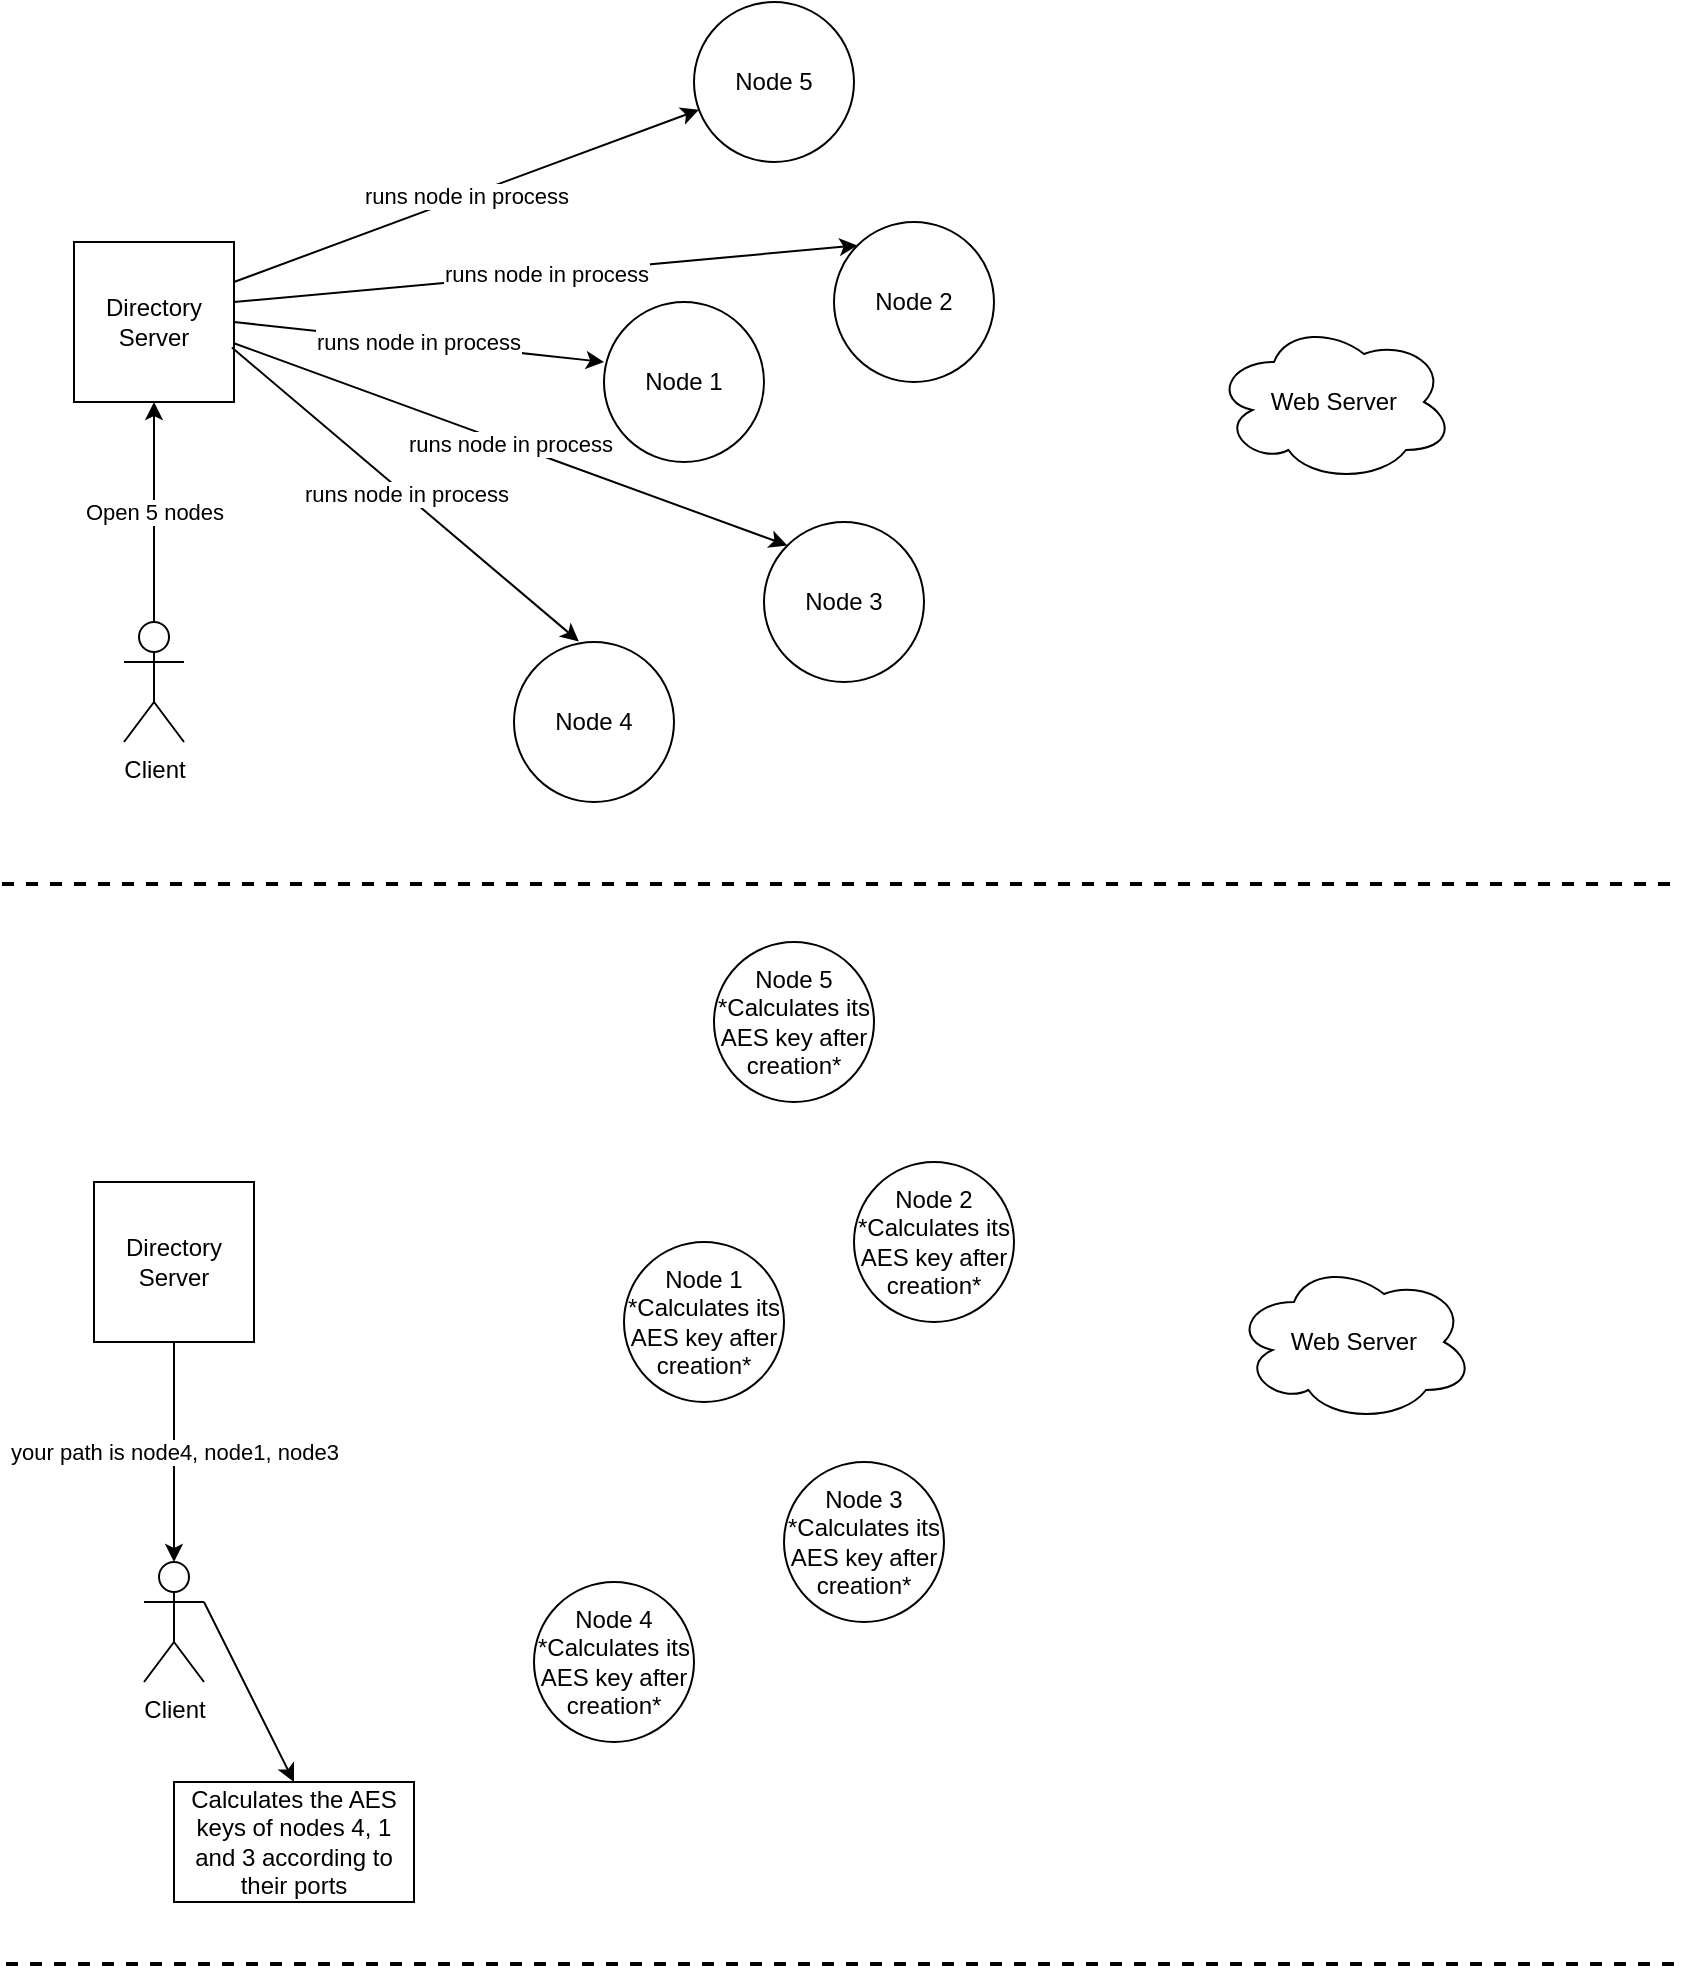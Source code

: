 <mxfile version="24.7.7">
  <diagram name="Page-1" id="RCV1wqwRzOv9mQUZXe0J">
    <mxGraphModel dx="2049" dy="956" grid="1" gridSize="10" guides="1" tooltips="1" connect="1" arrows="1" fold="1" page="1" pageScale="1" pageWidth="850" pageHeight="1100" math="0" shadow="0">
      <root>
        <mxCell id="0" />
        <mxCell id="1" parent="0" />
        <mxCell id="_F7x2HmqeKyNNGQgZelu-1" value="Web Server" style="ellipse;shape=cloud;whiteSpace=wrap;html=1;" vertex="1" parent="1">
          <mxGeometry x="610" y="190" width="120" height="80" as="geometry" />
        </mxCell>
        <mxCell id="_F7x2HmqeKyNNGQgZelu-2" value="Directory Server" style="whiteSpace=wrap;html=1;aspect=fixed;" vertex="1" parent="1">
          <mxGeometry x="40" y="150" width="80" height="80" as="geometry" />
        </mxCell>
        <mxCell id="_F7x2HmqeKyNNGQgZelu-12" value="Open 5 nodes" style="edgeStyle=orthogonalEdgeStyle;rounded=0;orthogonalLoop=1;jettySize=auto;html=1;exitX=0.5;exitY=0;exitDx=0;exitDy=0;exitPerimeter=0;" edge="1" parent="1" source="_F7x2HmqeKyNNGQgZelu-3" target="_F7x2HmqeKyNNGQgZelu-2">
          <mxGeometry relative="1" as="geometry" />
        </mxCell>
        <mxCell id="_F7x2HmqeKyNNGQgZelu-3" value="Client" style="shape=umlActor;verticalLabelPosition=bottom;verticalAlign=top;html=1;outlineConnect=0;" vertex="1" parent="1">
          <mxGeometry x="65" y="340" width="30" height="60" as="geometry" />
        </mxCell>
        <mxCell id="_F7x2HmqeKyNNGQgZelu-6" value="Node 1" style="ellipse;whiteSpace=wrap;html=1;aspect=fixed;" vertex="1" parent="1">
          <mxGeometry x="305" y="180" width="80" height="80" as="geometry" />
        </mxCell>
        <mxCell id="_F7x2HmqeKyNNGQgZelu-7" value="Node 2" style="ellipse;whiteSpace=wrap;html=1;aspect=fixed;" vertex="1" parent="1">
          <mxGeometry x="420" y="140" width="80" height="80" as="geometry" />
        </mxCell>
        <mxCell id="_F7x2HmqeKyNNGQgZelu-8" value="Node 3" style="ellipse;whiteSpace=wrap;html=1;aspect=fixed;" vertex="1" parent="1">
          <mxGeometry x="385" y="290" width="80" height="80" as="geometry" />
        </mxCell>
        <mxCell id="_F7x2HmqeKyNNGQgZelu-9" value="Node 4" style="ellipse;whiteSpace=wrap;html=1;aspect=fixed;" vertex="1" parent="1">
          <mxGeometry x="260" y="350" width="80" height="80" as="geometry" />
        </mxCell>
        <mxCell id="_F7x2HmqeKyNNGQgZelu-10" value="Node 5" style="ellipse;whiteSpace=wrap;html=1;aspect=fixed;" vertex="1" parent="1">
          <mxGeometry x="350" y="30" width="80" height="80" as="geometry" />
        </mxCell>
        <mxCell id="_F7x2HmqeKyNNGQgZelu-13" value="runs node in process" style="endArrow=classic;html=1;rounded=0;exitX=1;exitY=0.5;exitDx=0;exitDy=0;entryX=0;entryY=0.375;entryDx=0;entryDy=0;entryPerimeter=0;" edge="1" parent="1" source="_F7x2HmqeKyNNGQgZelu-2" target="_F7x2HmqeKyNNGQgZelu-6">
          <mxGeometry width="50" height="50" relative="1" as="geometry">
            <mxPoint x="160" y="210" as="sourcePoint" />
            <mxPoint x="210" y="160" as="targetPoint" />
          </mxGeometry>
        </mxCell>
        <mxCell id="_F7x2HmqeKyNNGQgZelu-14" value="runs node in process" style="endArrow=classic;html=1;rounded=0;entryX=0.405;entryY=-0.004;entryDx=0;entryDy=0;entryPerimeter=0;exitX=0.987;exitY=0.66;exitDx=0;exitDy=0;exitPerimeter=0;" edge="1" parent="1" source="_F7x2HmqeKyNNGQgZelu-2" target="_F7x2HmqeKyNNGQgZelu-9">
          <mxGeometry width="50" height="50" relative="1" as="geometry">
            <mxPoint x="130" y="180" as="sourcePoint" />
            <mxPoint x="450" y="320" as="targetPoint" />
          </mxGeometry>
        </mxCell>
        <mxCell id="_F7x2HmqeKyNNGQgZelu-17" value="runs node in process" style="endArrow=classic;html=1;rounded=0;exitX=1;exitY=0.375;exitDx=0;exitDy=0;exitPerimeter=0;entryX=0;entryY=0;entryDx=0;entryDy=0;" edge="1" parent="1" source="_F7x2HmqeKyNNGQgZelu-2" target="_F7x2HmqeKyNNGQgZelu-7">
          <mxGeometry width="50" height="50" relative="1" as="geometry">
            <mxPoint x="400" y="370" as="sourcePoint" />
            <mxPoint x="450" y="320" as="targetPoint" />
          </mxGeometry>
        </mxCell>
        <mxCell id="_F7x2HmqeKyNNGQgZelu-18" value="runs node in process" style="endArrow=classic;html=1;rounded=0;exitX=1.004;exitY=0.634;exitDx=0;exitDy=0;exitPerimeter=0;entryX=0;entryY=0;entryDx=0;entryDy=0;" edge="1" parent="1" source="_F7x2HmqeKyNNGQgZelu-2" target="_F7x2HmqeKyNNGQgZelu-8">
          <mxGeometry width="50" height="50" relative="1" as="geometry">
            <mxPoint x="400" y="370" as="sourcePoint" />
            <mxPoint x="450" y="320" as="targetPoint" />
          </mxGeometry>
        </mxCell>
        <mxCell id="_F7x2HmqeKyNNGQgZelu-19" value="runs node in process" style="endArrow=classic;html=1;rounded=0;exitX=1;exitY=0.25;exitDx=0;exitDy=0;" edge="1" parent="1" source="_F7x2HmqeKyNNGQgZelu-2" target="_F7x2HmqeKyNNGQgZelu-10">
          <mxGeometry width="50" height="50" relative="1" as="geometry">
            <mxPoint x="400" y="310" as="sourcePoint" />
            <mxPoint x="450" y="260" as="targetPoint" />
          </mxGeometry>
        </mxCell>
        <mxCell id="_F7x2HmqeKyNNGQgZelu-20" value="" style="endArrow=none;dashed=1;html=1;rounded=0;strokeWidth=2;endSize=6;" edge="1" parent="1">
          <mxGeometry width="50" height="50" relative="1" as="geometry">
            <mxPoint x="4" y="471" as="sourcePoint" />
            <mxPoint x="844" y="471" as="targetPoint" />
          </mxGeometry>
        </mxCell>
        <mxCell id="_F7x2HmqeKyNNGQgZelu-21" value="Web Server" style="ellipse;shape=cloud;whiteSpace=wrap;html=1;" vertex="1" parent="1">
          <mxGeometry x="620" y="660" width="120" height="80" as="geometry" />
        </mxCell>
        <mxCell id="_F7x2HmqeKyNNGQgZelu-22" value="Directory Server" style="whiteSpace=wrap;html=1;aspect=fixed;" vertex="1" parent="1">
          <mxGeometry x="50" y="620" width="80" height="80" as="geometry" />
        </mxCell>
        <mxCell id="_F7x2HmqeKyNNGQgZelu-24" value="Client" style="shape=umlActor;verticalLabelPosition=bottom;verticalAlign=top;html=1;outlineConnect=0;" vertex="1" parent="1">
          <mxGeometry x="75" y="810" width="30" height="60" as="geometry" />
        </mxCell>
        <mxCell id="_F7x2HmqeKyNNGQgZelu-25" value="&lt;div&gt;Node 1&lt;/div&gt;*Calculates its AES key after creation*" style="ellipse;whiteSpace=wrap;html=1;aspect=fixed;" vertex="1" parent="1">
          <mxGeometry x="315" y="650" width="80" height="80" as="geometry" />
        </mxCell>
        <mxCell id="_F7x2HmqeKyNNGQgZelu-26" value="&lt;div&gt;Node 2 *Calculates its AES key after creation*&lt;/div&gt;" style="ellipse;whiteSpace=wrap;html=1;aspect=fixed;" vertex="1" parent="1">
          <mxGeometry x="430" y="610" width="80" height="80" as="geometry" />
        </mxCell>
        <mxCell id="_F7x2HmqeKyNNGQgZelu-27" value="&lt;div&gt;Node 3&lt;/div&gt;*Calculates its AES key after creation*" style="ellipse;whiteSpace=wrap;html=1;aspect=fixed;" vertex="1" parent="1">
          <mxGeometry x="395" y="760" width="80" height="80" as="geometry" />
        </mxCell>
        <mxCell id="_F7x2HmqeKyNNGQgZelu-28" value="&lt;div&gt;Node 4&lt;/div&gt;*Calculates its AES key after creation*" style="ellipse;whiteSpace=wrap;html=1;aspect=fixed;" vertex="1" parent="1">
          <mxGeometry x="270" y="820" width="80" height="80" as="geometry" />
        </mxCell>
        <mxCell id="_F7x2HmqeKyNNGQgZelu-29" value="&lt;div&gt;Node 5&lt;/div&gt;*Calculates its AES key after creation*" style="ellipse;whiteSpace=wrap;html=1;aspect=fixed;" vertex="1" parent="1">
          <mxGeometry x="360" y="500" width="80" height="80" as="geometry" />
        </mxCell>
        <mxCell id="_F7x2HmqeKyNNGQgZelu-35" value="your path is node4, node1, node3" style="endArrow=classic;html=1;rounded=0;exitX=0.5;exitY=1;exitDx=0;exitDy=0;entryX=0.5;entryY=0;entryDx=0;entryDy=0;entryPerimeter=0;" edge="1" parent="1" source="_F7x2HmqeKyNNGQgZelu-22" target="_F7x2HmqeKyNNGQgZelu-24">
          <mxGeometry width="50" height="50" relative="1" as="geometry">
            <mxPoint x="400" y="740" as="sourcePoint" />
            <mxPoint x="450" y="690" as="targetPoint" />
          </mxGeometry>
        </mxCell>
        <mxCell id="_F7x2HmqeKyNNGQgZelu-39" value="Calculates the AES keys of nodes 4, 1 and 3 according to their ports" style="rounded=0;whiteSpace=wrap;html=1;" vertex="1" parent="1">
          <mxGeometry x="90" y="920" width="120" height="60" as="geometry" />
        </mxCell>
        <mxCell id="_F7x2HmqeKyNNGQgZelu-41" value="" style="endArrow=classic;html=1;rounded=0;exitX=1;exitY=0.333;exitDx=0;exitDy=0;exitPerimeter=0;entryX=0.5;entryY=0;entryDx=0;entryDy=0;" edge="1" parent="1" source="_F7x2HmqeKyNNGQgZelu-24" target="_F7x2HmqeKyNNGQgZelu-39">
          <mxGeometry width="50" height="50" relative="1" as="geometry">
            <mxPoint x="250" y="910" as="sourcePoint" />
            <mxPoint x="300" y="860" as="targetPoint" />
          </mxGeometry>
        </mxCell>
        <mxCell id="_F7x2HmqeKyNNGQgZelu-42" value="" style="endArrow=none;dashed=1;html=1;rounded=0;strokeWidth=2;endSize=6;" edge="1" parent="1">
          <mxGeometry width="50" height="50" relative="1" as="geometry">
            <mxPoint x="6" y="1011" as="sourcePoint" />
            <mxPoint x="846" y="1011" as="targetPoint" />
          </mxGeometry>
        </mxCell>
      </root>
    </mxGraphModel>
  </diagram>
</mxfile>
